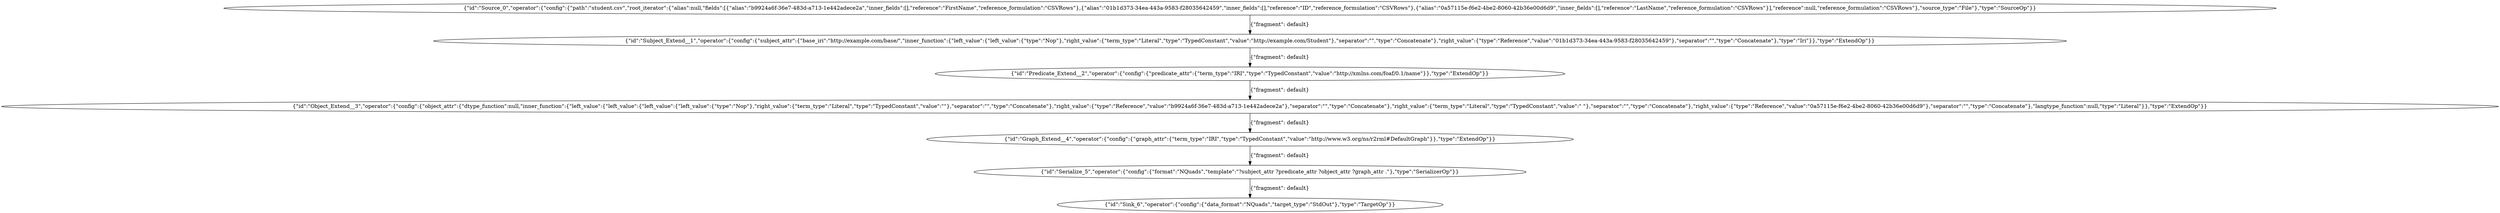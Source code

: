digraph {
    0 [ label = "{\"id\":\"Source_0\",\"operator\":{\"config\":{\"path\":\"student.csv\",\"root_iterator\":{\"alias\":null,\"fields\":[{\"alias\":\"b9924a6f-36e7-483d-a713-1e442adece2a\",\"inner_fields\":[],\"reference\":\"FirstName\",\"reference_formulation\":\"CSVRows\"},{\"alias\":\"01b1d373-34ea-443a-9583-f28035642459\",\"inner_fields\":[],\"reference\":\"ID\",\"reference_formulation\":\"CSVRows\"},{\"alias\":\"0a57115e-f6e2-4be2-8060-42b36e00d6d9\",\"inner_fields\":[],\"reference\":\"LastName\",\"reference_formulation\":\"CSVRows\"}],\"reference\":null,\"reference_formulation\":\"CSVRows\"},\"source_type\":\"File\"},\"type\":\"SourceOp\"}}" ]
    1 [ label = "{\"id\":\"Subject_Extend__1\",\"operator\":{\"config\":{\"subject_attr\":{\"base_iri\":\"http://example.com/base/\",\"inner_function\":{\"left_value\":{\"left_value\":{\"type\":\"Nop\"},\"right_value\":{\"term_type\":\"Literal\",\"type\":\"TypedConstant\",\"value\":\"http://example.com/Student\"},\"separator\":\"\",\"type\":\"Concatenate\"},\"right_value\":{\"type\":\"Reference\",\"value\":\"01b1d373-34ea-443a-9583-f28035642459\"},\"separator\":\"\",\"type\":\"Concatenate\"},\"type\":\"Iri\"}},\"type\":\"ExtendOp\"}}" ]
    2 [ label = "{\"id\":\"Predicate_Extend__2\",\"operator\":{\"config\":{\"predicate_attr\":{\"term_type\":\"IRI\",\"type\":\"TypedConstant\",\"value\":\"http://xmlns.com/foaf/0.1/name\"}},\"type\":\"ExtendOp\"}}" ]
    3 [ label = "{\"id\":\"Object_Extend__3\",\"operator\":{\"config\":{\"object_attr\":{\"dtype_function\":null,\"inner_function\":{\"left_value\":{\"left_value\":{\"left_value\":{\"left_value\":{\"type\":\"Nop\"},\"right_value\":{\"term_type\":\"Literal\",\"type\":\"TypedConstant\",\"value\":\"\"},\"separator\":\"\",\"type\":\"Concatenate\"},\"right_value\":{\"type\":\"Reference\",\"value\":\"b9924a6f-36e7-483d-a713-1e442adece2a\"},\"separator\":\"\",\"type\":\"Concatenate\"},\"right_value\":{\"term_type\":\"Literal\",\"type\":\"TypedConstant\",\"value\":\" \"},\"separator\":\"\",\"type\":\"Concatenate\"},\"right_value\":{\"type\":\"Reference\",\"value\":\"0a57115e-f6e2-4be2-8060-42b36e00d6d9\"},\"separator\":\"\",\"type\":\"Concatenate\"},\"langtype_function\":null,\"type\":\"Literal\"}},\"type\":\"ExtendOp\"}}" ]
    4 [ label = "{\"id\":\"Graph_Extend__4\",\"operator\":{\"config\":{\"graph_attr\":{\"term_type\":\"IRI\",\"type\":\"TypedConstant\",\"value\":\"http://www.w3.org/ns/r2rml#DefaultGraph\"}},\"type\":\"ExtendOp\"}}" ]
    5 [ label = "{\"id\":\"Serialize_5\",\"operator\":{\"config\":{\"format\":\"NQuads\",\"template\":\"?subject_attr ?predicate_attr ?object_attr ?graph_attr .\"},\"type\":\"SerializerOp\"}}" ]
    6 [ label = "{\"id\":\"Sink_6\",\"operator\":{\"config\":{\"data_format\":\"NQuads\",\"target_type\":\"StdOut\"},\"type\":\"TargetOp\"}}" ]
    0 -> 1 [ label = "{\"fragment\": default}" ]
    1 -> 2 [ label = "{\"fragment\": default}" ]
    2 -> 3 [ label = "{\"fragment\": default}" ]
    3 -> 4 [ label = "{\"fragment\": default}" ]
    4 -> 5 [ label = "{\"fragment\": default}" ]
    5 -> 6 [ label = "{\"fragment\": default}" ]
}
